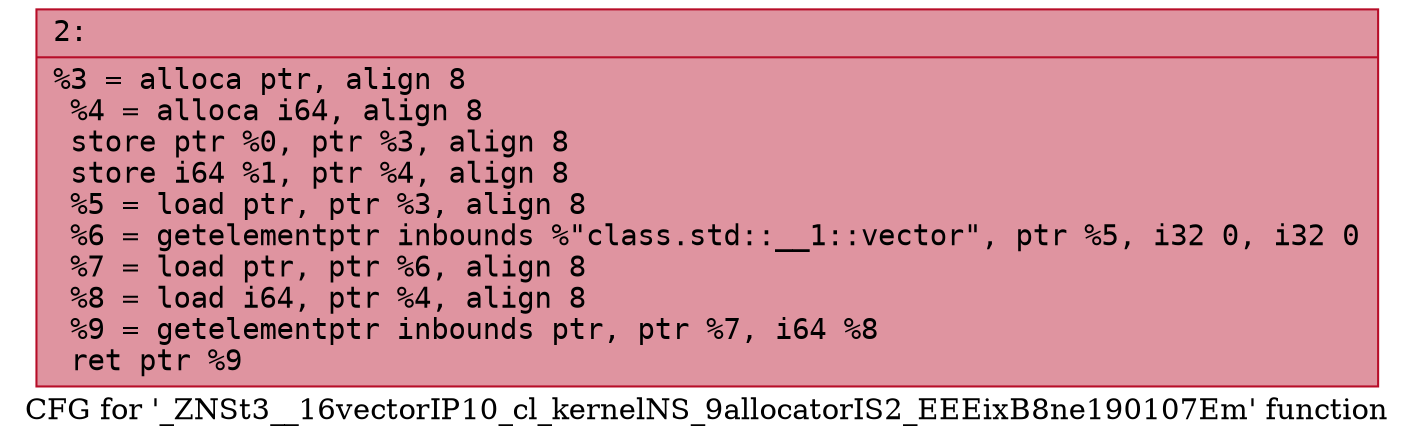 digraph "CFG for '_ZNSt3__16vectorIP10_cl_kernelNS_9allocatorIS2_EEEixB8ne190107Em' function" {
	label="CFG for '_ZNSt3__16vectorIP10_cl_kernelNS_9allocatorIS2_EEEixB8ne190107Em' function";

	Node0x6000005ce210 [shape=record,color="#b70d28ff", style=filled, fillcolor="#b70d2870" fontname="Courier",label="{2:\l|  %3 = alloca ptr, align 8\l  %4 = alloca i64, align 8\l  store ptr %0, ptr %3, align 8\l  store i64 %1, ptr %4, align 8\l  %5 = load ptr, ptr %3, align 8\l  %6 = getelementptr inbounds %\"class.std::__1::vector\", ptr %5, i32 0, i32 0\l  %7 = load ptr, ptr %6, align 8\l  %8 = load i64, ptr %4, align 8\l  %9 = getelementptr inbounds ptr, ptr %7, i64 %8\l  ret ptr %9\l}"];
}
